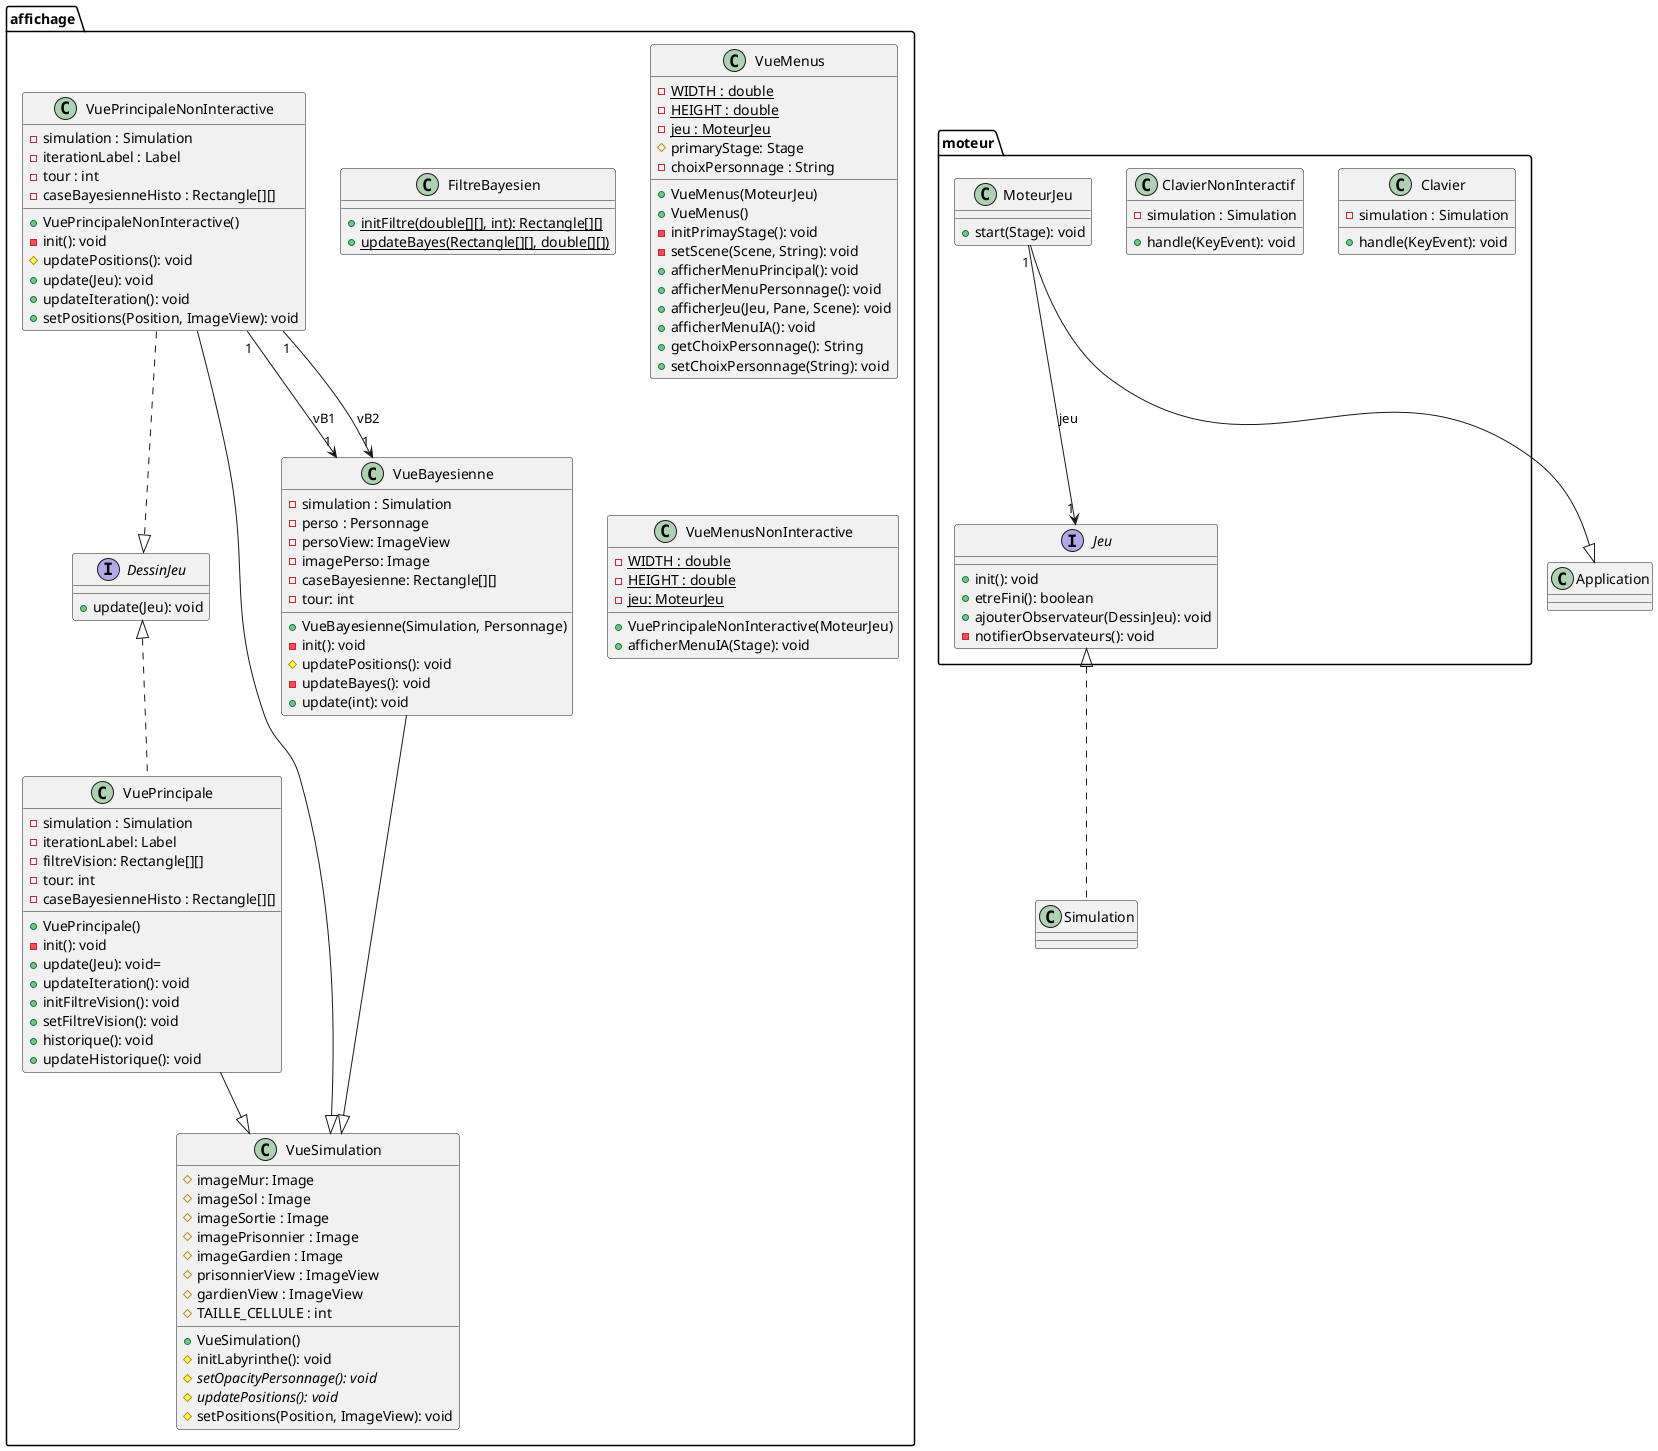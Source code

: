 @startuml

package "moteur"{
  Interface Jeu{
    + init(): void
    + etreFini(): boolean
    + ajouterObservateur(DessinJeu): void
    - notifierObservateurs(): void
  }
  class Clavier{
    - simulation : Simulation
    + handle(KeyEvent): void
  }
  class ClavierNonInteractif{
    - simulation : Simulation
    + handle(KeyEvent): void
  }
  class MoteurJeu{
    + start(Stage): void
  }
}

package "affichage" {
  Interface DessinJeu{
    + update(Jeu): void
  }
  class VueSimulation{
    # imageMur: Image
    # imageSol : Image
    # imageSortie : Image
    # imagePrisonnier : Image
    # imageGardien : Image
    # prisonnierView : ImageView
    # gardienView : ImageView
    # TAILLE_CELLULE : int
    + VueSimulation()
    # initLabyrinthe(): void
    # {abstract} setOpacityPersonnage(): void
    # {abstract} updatePositions(): void
    # setPositions(Position, ImageView): void
  }
  class FiltreBayesien{
    + {static} initFiltre(double[][], int): Rectangle[][]
    + {static} updateBayes(Rectangle[][], double[][])
  }

  class VuePrincipale{
    - simulation : Simulation
    - iterationLabel: Label
    - filtreVision: Rectangle[][]
    - tour: int
    - caseBayesienneHisto : Rectangle[][]
    + VuePrincipale()
    - init(): void
    + update(Jeu): void=
    + updateIteration(): void
    + initFiltreVision(): void
    + setFiltreVision(): void
    + historique(): void
    + updateHistorique(): void

  }

  class VueBayesienne{
      - simulation : Simulation
      - perso : Personnage
      - persoView: ImageView
      - imagePerso: Image
      - caseBayesienne: Rectangle[][]
      - tour: int
      + VueBayesienne(Simulation, Personnage)
      - init(): void
      # updatePositions(): void
      - updateBayes(): void
      + update(int): void
  }
  class VuePrincipaleNonInteractive{
    - simulation : Simulation
    - iterationLabel : Label
    - tour : int
    - caseBayesienneHisto : Rectangle[][]
    + VuePrincipaleNonInteractive()
    - init(): void
    # updatePositions(): void
    + update(Jeu): void
    + updateIteration(): void
    + setPositions(Position, ImageView): void
  }
  class VueMenus{
    - {static} WIDTH : double
    - {static} HEIGHT : double
    - {static} jeu : MoteurJeu
    # primaryStage: Stage
    - choixPersonnage : String
    + VueMenus(MoteurJeu)
    + VueMenus()
    - initPrimayStage(): void
    - setScene(Scene, String): void
    + afficherMenuPrincipal(): void
    + afficherMenuPersonnage(): void
    + afficherJeu(Jeu, Pane, Scene): void
    + afficherMenuIA(): void
    + getChoixPersonnage(): String
    + setChoixPersonnage(String): void
  }
  class VueMenusNonInteractive{
    - {static} WIDTH : double
    - {static} HEIGHT : double
    - {static} jeu: MoteurJeu
    + VuePrincipaleNonInteractive(MoteurJeu)
    + afficherMenuIA(Stage): void
  }
}


Jeu <|.. Simulation
MoteurJeu --|> Application
MoteurJeu "1" --> "1" Jeu: jeu


DessinJeu <|.. VuePrincipale
VuePrincipale --|> VueSimulation
VueBayesienne --|> VueSimulation
VuePrincipaleNonInteractive --|> VueSimulation
VuePrincipaleNonInteractive ..|> DessinJeu
VuePrincipaleNonInteractive "1" --> "1" VueBayesienne: vB1
VuePrincipaleNonInteractive "1" --> "1" VueBayesienne: vB2

@enduml